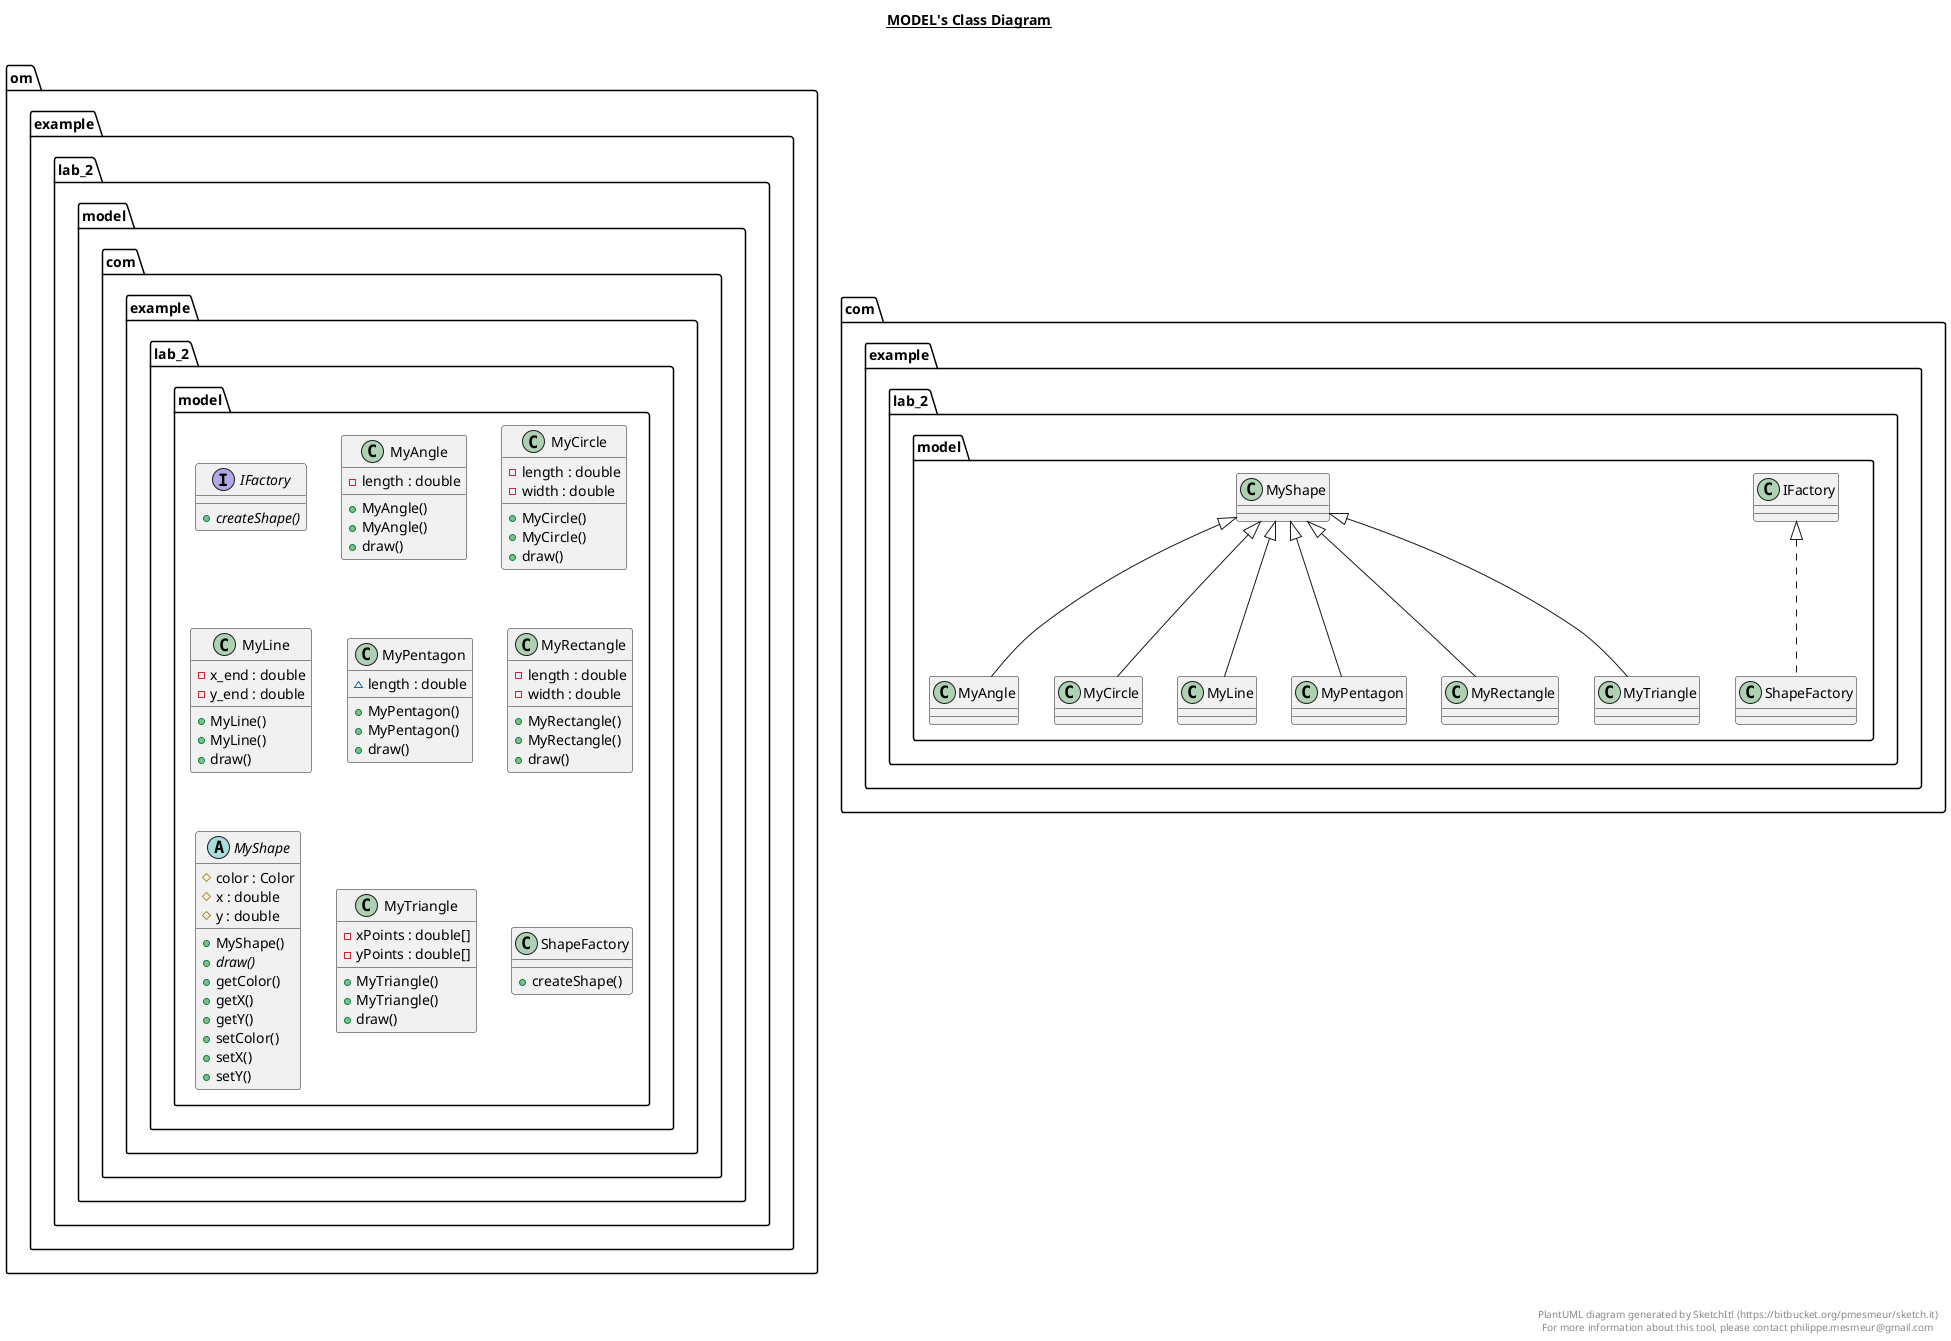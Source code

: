 @startuml

title __MODEL's Class Diagram__\n


    namespace om.example.lab_2 {
      namespace model {
        interface com.example.lab_2.model.IFactory {
            {abstract} + createShape()
        }
      }
    }

  


    namespace om.example.lab_2 {
      namespace model {
        class com.example.lab_2.model.MyAngle {
            - length : double
            + MyAngle()
            + MyAngle()
            + draw()
        }
      }
    }

  


    namespace om.example.lab_2 {
      namespace model {
        class com.example.lab_2.model.MyCircle {
            - length : double
            - width : double
            + MyCircle()
            + MyCircle()
            + draw()
        }
      }
    }

  


    namespace om.example.lab_2 {
      namespace model {
        class com.example.lab_2.model.MyLine {
            - x_end : double
            - y_end : double
            + MyLine()
            + MyLine()
            + draw()
        }
      }
    }

  

    namespace om.example.lab_2 {
      namespace model {
        class com.example.lab_2.model.MyPentagon {
            ~ length : double
            + MyPentagon()
            + MyPentagon()
            + draw()
        }
      }
    }

  


    namespace om.example.lab_2 {
      namespace model {
        class com.example.lab_2.model.MyRectangle {
            - length : double
            - width : double
            + MyRectangle()
            + MyRectangle()
            + draw()
        }
      }
    }

  

    namespace om.example.lab_2 {
      namespace model {
        abstract class com.example.lab_2.model.MyShape {
            # color : Color
            # x : double
            # y : double
            + MyShape()
            {abstract} + draw()
            + getColor()
            + getX()
            + getY()
            + setColor()
            + setX()
            + setY()
        }
      }

  }
  


    namespace om.example.lab_2 {
      namespace model {
        class com.example.lab_2.model.MyTriangle {
            - xPoints : double[]
            - yPoints : double[]
            + MyTriangle()
            + MyTriangle()
            + draw()
        }
      }
    }

  

    namespace om.example.lab_2 {
      namespace model {
        class com.example.lab_2.model.ShapeFactory {
            + createShape()
        }
      }
    }
  
  

  com.example.lab_2.model.MyAngle -up-|> com.example.lab_2.model.MyShape
  com.example.lab_2.model.MyCircle -up-|> com.example.lab_2.model.MyShape
  com.example.lab_2.model.MyLine -up-|> com.example.lab_2.model.MyShape
  com.example.lab_2.model.MyPentagon -up-|> com.example.lab_2.model.MyShape
  com.example.lab_2.model.MyRectangle -up-|> com.example.lab_2.model.MyShape
  com.example.lab_2.model.MyTriangle -up-|> com.example.lab_2.model.MyShape
  com.example.lab_2.model.ShapeFactory .up.|> com.example.lab_2.model.IFactory


right footer


PlantUML diagram generated by SketchIt! (https://bitbucket.org/pmesmeur/sketch.it)
For more information about this tool, please contact philippe.mesmeur@gmail.com
endfooter

@enduml
